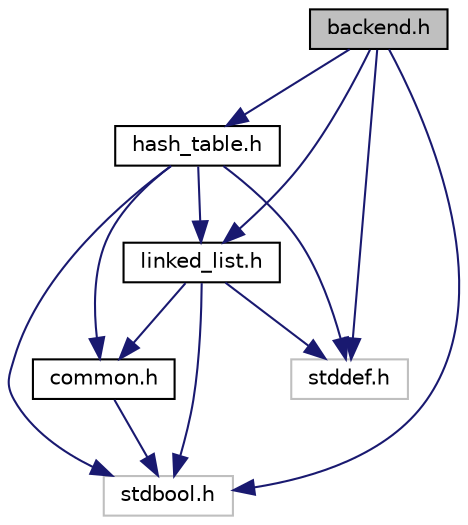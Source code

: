 digraph "backend.h"
{
 // LATEX_PDF_SIZE
  edge [fontname="Helvetica",fontsize="10",labelfontname="Helvetica",labelfontsize="10"];
  node [fontname="Helvetica",fontsize="10",shape=record];
  Node1 [label="backend.h",height=0.2,width=0.4,color="black", fillcolor="grey75", style="filled", fontcolor="black",tooltip="Backend functions for a functioning database (e.g. to be used by a store)"];
  Node1 -> Node2 [color="midnightblue",fontsize="10",style="solid"];
  Node2 [label="stdbool.h",height=0.2,width=0.4,color="grey75", fillcolor="white", style="filled",tooltip=" "];
  Node1 -> Node3 [color="midnightblue",fontsize="10",style="solid"];
  Node3 [label="stddef.h",height=0.2,width=0.4,color="grey75", fillcolor="white", style="filled",tooltip=" "];
  Node1 -> Node4 [color="midnightblue",fontsize="10",style="solid"];
  Node4 [label="hash_table.h",height=0.2,width=0.4,color="black", fillcolor="white", style="filled",URL="$hash__table_8h.html",tooltip="Simple hash table that maps integer keys to string values."];
  Node4 -> Node2 [color="midnightblue",fontsize="10",style="solid"];
  Node4 -> Node3 [color="midnightblue",fontsize="10",style="solid"];
  Node4 -> Node5 [color="midnightblue",fontsize="10",style="solid"];
  Node5 [label="linked_list.h",height=0.2,width=0.4,color="black", fillcolor="white", style="filled",URL="$linked__list_8h.html",tooltip="Simple linked list that lists integer values and connect them in the way of a linked structure."];
  Node5 -> Node6 [color="midnightblue",fontsize="10",style="solid"];
  Node6 [label="common.h",height=0.2,width=0.4,color="black", fillcolor="white", style="filled",URL="$common_8h.html",tooltip="Simple structs and functions used across all of the hash_table, linked_list and iterator-files."];
  Node6 -> Node2 [color="midnightblue",fontsize="10",style="solid"];
  Node5 -> Node2 [color="midnightblue",fontsize="10",style="solid"];
  Node5 -> Node3 [color="midnightblue",fontsize="10",style="solid"];
  Node4 -> Node6 [color="midnightblue",fontsize="10",style="solid"];
  Node1 -> Node5 [color="midnightblue",fontsize="10",style="solid"];
}
